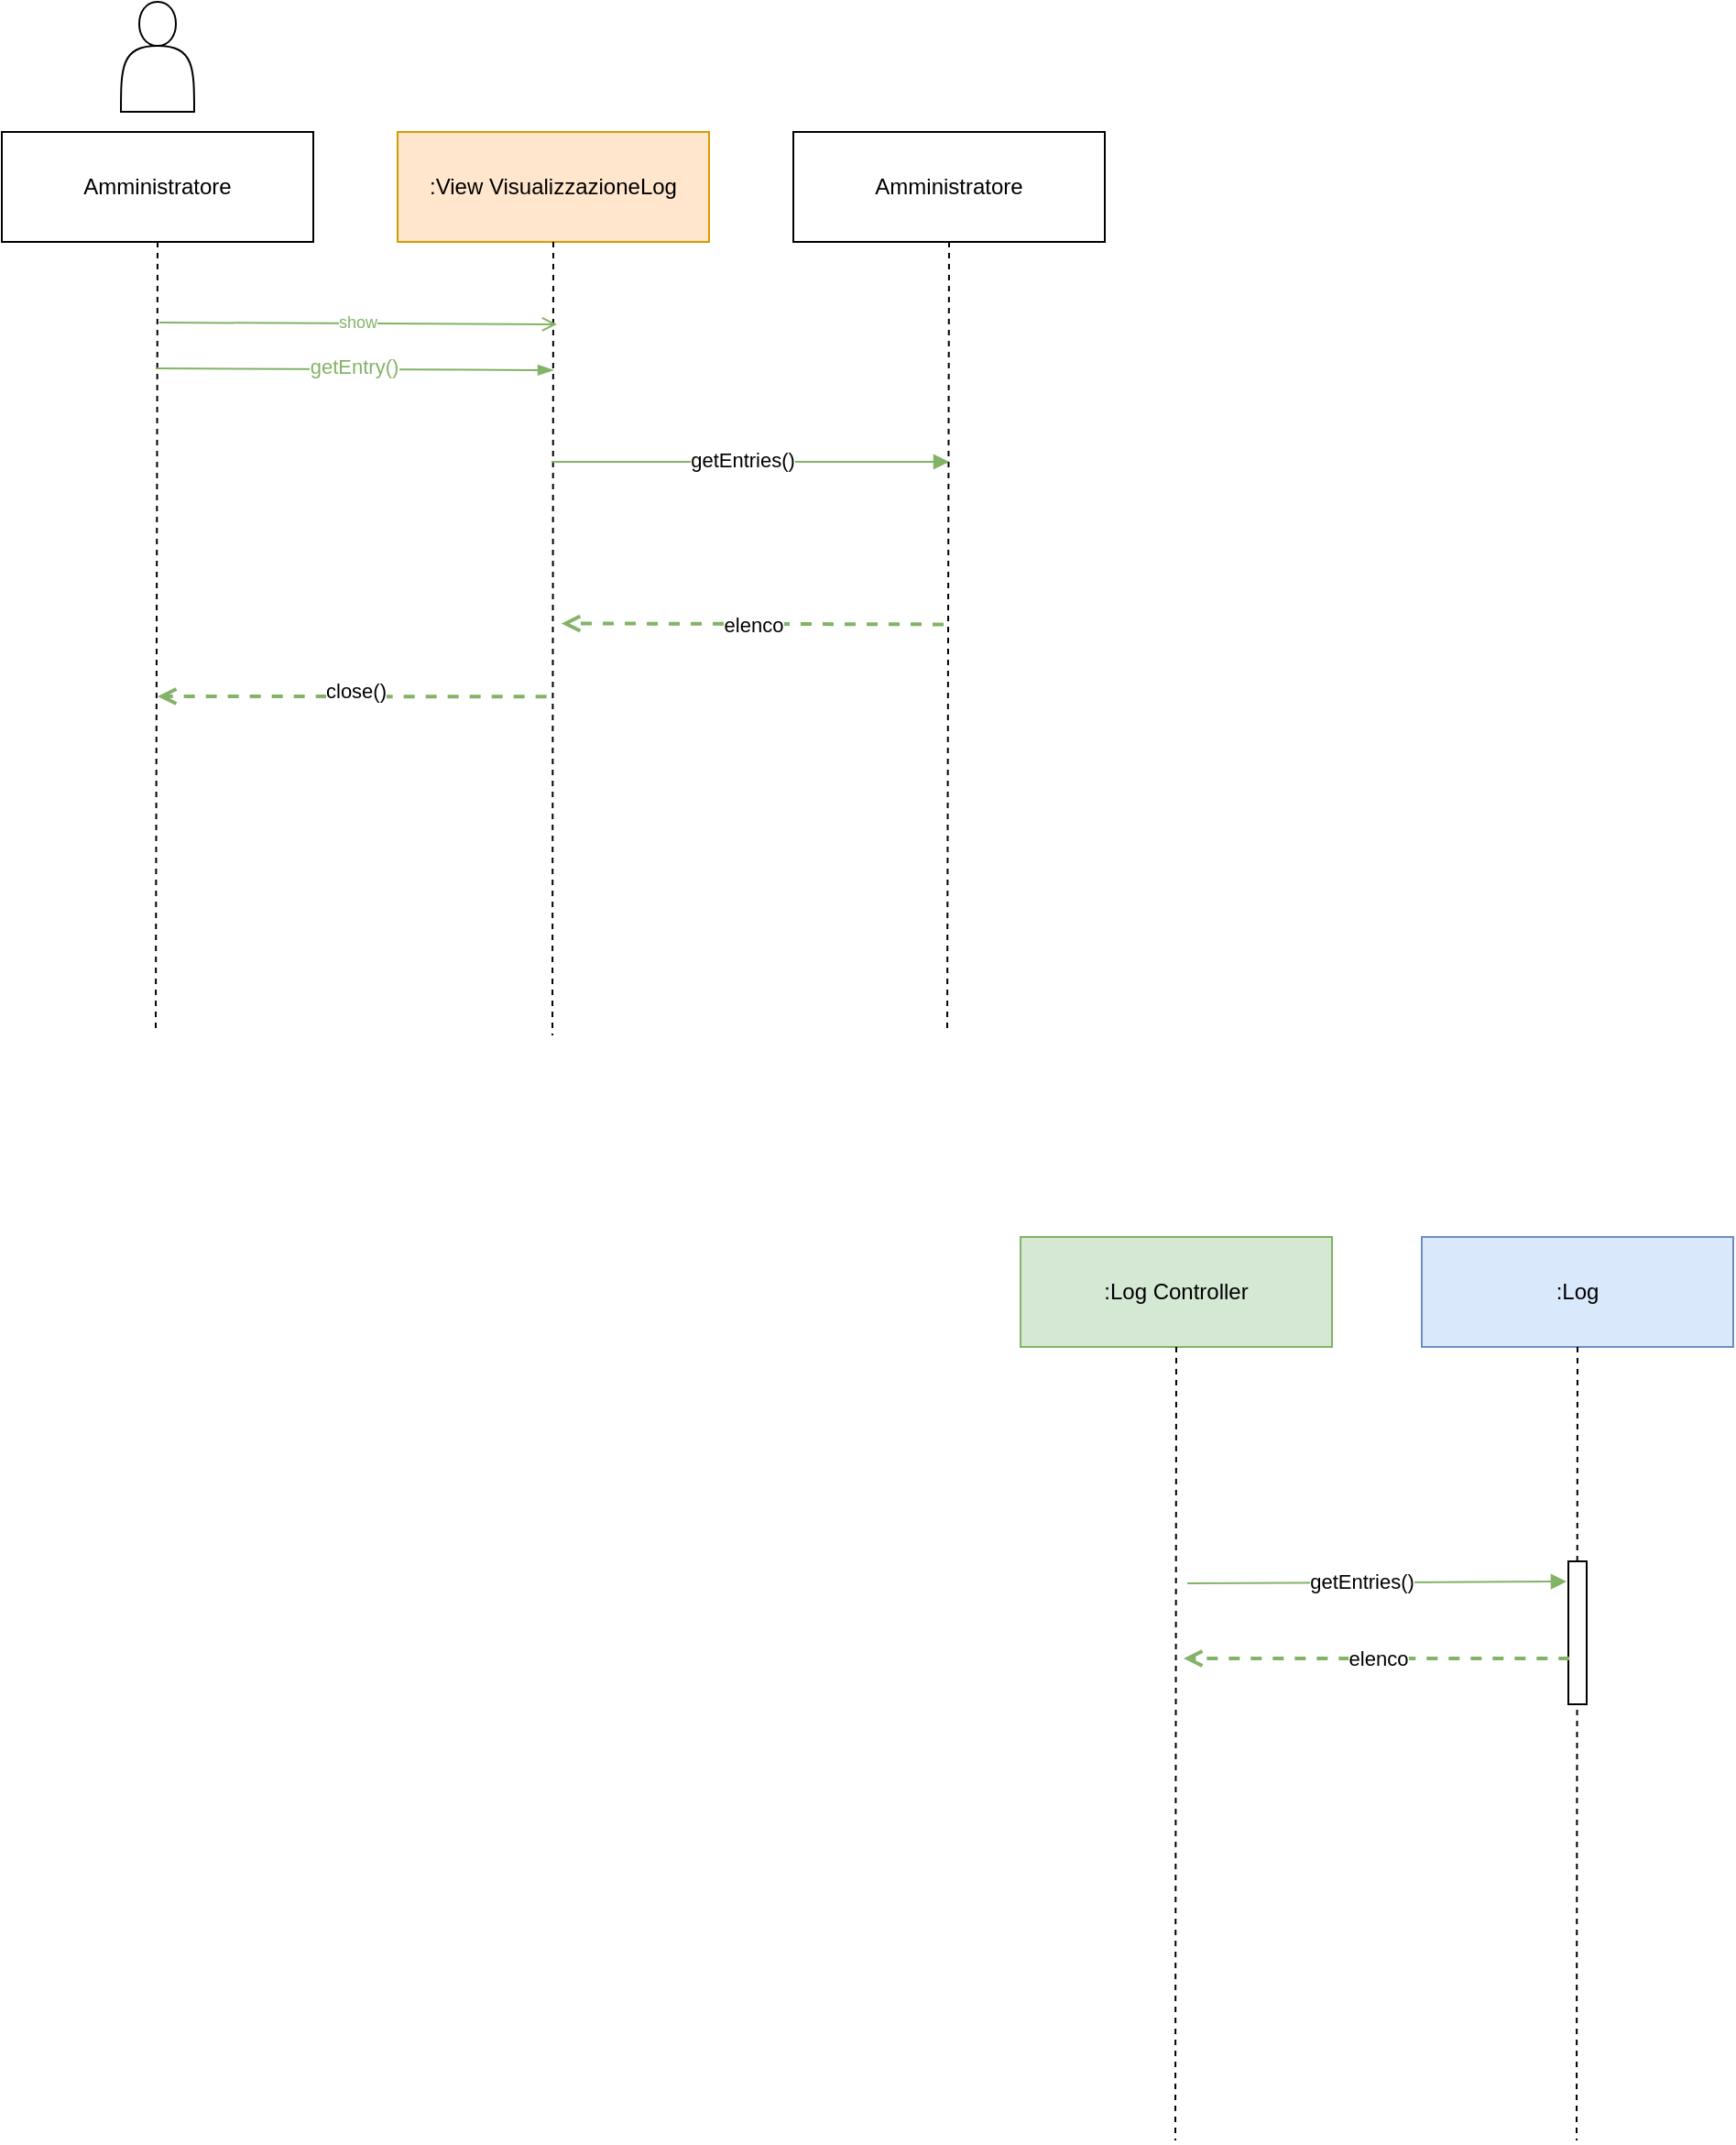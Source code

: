 <mxfile version="24.5.4" type="github">
  <diagram name="Page-1" id="8X1wSnDeJd2Tdr1RySRx">
    <mxGraphModel dx="1394" dy="1212" grid="0" gridSize="10" guides="1" tooltips="1" connect="1" arrows="1" fold="1" page="0" pageScale="1" pageWidth="850" pageHeight="1100" math="0" shadow="0">
      <root>
        <mxCell id="0" />
        <mxCell id="1" parent="0" />
        <mxCell id="pttSOghSpolccj33tgBe-1" value=":View VisualizzazioneLog" style="rounded=0;whiteSpace=wrap;html=1;fillColor=#ffe6cc;strokeColor=#d79b00;" vertex="1" parent="1">
          <mxGeometry x="256" y="41" width="170" height="60" as="geometry" />
        </mxCell>
        <mxCell id="pttSOghSpolccj33tgBe-2" value="Amministratore" style="rounded=0;whiteSpace=wrap;html=1;" vertex="1" parent="1">
          <mxGeometry x="40" y="41" width="170" height="60" as="geometry" />
        </mxCell>
        <mxCell id="pttSOghSpolccj33tgBe-3" value=":Log Controller" style="rounded=0;whiteSpace=wrap;html=1;fillColor=#d5e8d4;strokeColor=#82b366;" vertex="1" parent="1">
          <mxGeometry x="596" y="644" width="170" height="60" as="geometry" />
        </mxCell>
        <mxCell id="pttSOghSpolccj33tgBe-4" value="" style="endArrow=none;dashed=1;html=1;rounded=0;exitX=0.5;exitY=1;exitDx=0;exitDy=0;" edge="1" parent="1" source="pttSOghSpolccj33tgBe-2">
          <mxGeometry width="50" height="50" relative="1" as="geometry">
            <mxPoint x="312" y="250" as="sourcePoint" />
            <mxPoint x="124" y="530" as="targetPoint" />
          </mxGeometry>
        </mxCell>
        <mxCell id="pttSOghSpolccj33tgBe-5" value="" style="endArrow=none;dashed=1;html=1;rounded=0;exitX=0.5;exitY=1;exitDx=0;exitDy=0;" edge="1" parent="1" source="pttSOghSpolccj33tgBe-1">
          <mxGeometry width="50" height="50" relative="1" as="geometry">
            <mxPoint x="341.5" y="105" as="sourcePoint" />
            <mxPoint x="340.5" y="534" as="targetPoint" />
          </mxGeometry>
        </mxCell>
        <mxCell id="pttSOghSpolccj33tgBe-6" value="" style="endArrow=none;dashed=1;html=1;rounded=0;exitX=0.5;exitY=1;exitDx=0;exitDy=0;" edge="1" parent="1" source="pttSOghSpolccj33tgBe-3">
          <mxGeometry width="50" height="50" relative="1" as="geometry">
            <mxPoint x="681.5" y="708" as="sourcePoint" />
            <mxPoint x="680.5" y="1137" as="targetPoint" />
          </mxGeometry>
        </mxCell>
        <mxCell id="pttSOghSpolccj33tgBe-7" value="" style="endArrow=open;html=1;rounded=0;endFill=0;fillColor=#d5e8d4;strokeColor=#82b366;" edge="1" parent="1">
          <mxGeometry width="50" height="50" relative="1" as="geometry">
            <mxPoint x="126" y="145" as="sourcePoint" />
            <mxPoint x="343" y="146" as="targetPoint" />
          </mxGeometry>
        </mxCell>
        <mxCell id="pttSOghSpolccj33tgBe-8" value="&lt;font color=&quot;#82b366&quot; style=&quot;font-size: 9px;&quot;&gt;show&lt;/font&gt;" style="edgeLabel;html=1;align=center;verticalAlign=middle;resizable=0;points=[];" vertex="1" connectable="0" parent="pttSOghSpolccj33tgBe-7">
          <mxGeometry x="-0.004" y="2" relative="1" as="geometry">
            <mxPoint as="offset" />
          </mxGeometry>
        </mxCell>
        <mxCell id="pttSOghSpolccj33tgBe-11" value="" style="endArrow=block;html=1;rounded=0;endFill=1;fillColor=#d5e8d4;strokeColor=#82b366;" edge="1" parent="1">
          <mxGeometry width="50" height="50" relative="1" as="geometry">
            <mxPoint x="340" y="221" as="sourcePoint" />
            <mxPoint x="557" y="221" as="targetPoint" />
          </mxGeometry>
        </mxCell>
        <mxCell id="pttSOghSpolccj33tgBe-12" value="getEntries()" style="edgeLabel;html=1;align=center;verticalAlign=middle;resizable=0;points=[];" vertex="1" connectable="0" parent="pttSOghSpolccj33tgBe-11">
          <mxGeometry x="-0.042" y="1" relative="1" as="geometry">
            <mxPoint as="offset" />
          </mxGeometry>
        </mxCell>
        <mxCell id="pttSOghSpolccj33tgBe-13" value="" style="endArrow=block;html=1;rounded=0;endFill=1;fillColor=#d5e8d4;strokeColor=#82b366;exitX=0.5;exitY=0;exitDx=0;exitDy=0;" edge="1" parent="1">
          <mxGeometry width="50" height="50" relative="1" as="geometry">
            <mxPoint x="687" y="833" as="sourcePoint" />
            <mxPoint x="894" y="832" as="targetPoint" />
          </mxGeometry>
        </mxCell>
        <mxCell id="pttSOghSpolccj33tgBe-14" value="getEntries()" style="edgeLabel;html=1;align=center;verticalAlign=middle;resizable=0;points=[];" vertex="1" connectable="0" parent="pttSOghSpolccj33tgBe-13">
          <mxGeometry x="-0.089" y="1" relative="1" as="geometry">
            <mxPoint as="offset" />
          </mxGeometry>
        </mxCell>
        <mxCell id="pttSOghSpolccj33tgBe-15" value=":Log" style="rounded=0;whiteSpace=wrap;html=1;fillColor=#dae8fc;strokeColor=#6c8ebf;" vertex="1" parent="1">
          <mxGeometry x="815" y="644" width="170" height="60" as="geometry" />
        </mxCell>
        <mxCell id="pttSOghSpolccj33tgBe-16" value="" style="endArrow=none;dashed=1;html=1;rounded=0;exitX=0.5;exitY=1;exitDx=0;exitDy=0;" edge="1" parent="1" source="pttSOghSpolccj33tgBe-15">
          <mxGeometry width="50" height="50" relative="1" as="geometry">
            <mxPoint x="900.5" y="708" as="sourcePoint" />
            <mxPoint x="899.5" y="1137" as="targetPoint" />
          </mxGeometry>
        </mxCell>
        <mxCell id="pttSOghSpolccj33tgBe-17" value="" style="rounded=0;whiteSpace=wrap;html=1;rotation=90;" vertex="1" parent="1">
          <mxGeometry x="861" y="855" width="78" height="10" as="geometry" />
        </mxCell>
        <mxCell id="pttSOghSpolccj33tgBe-18" value="" style="endArrow=open;dashed=1;html=1;strokeWidth=2;rounded=0;fillColor=#d5e8d4;strokeColor=#82b366;endFill=0;exitX=0.679;exitY=0.933;exitDx=0;exitDy=0;exitPerimeter=0;" edge="1" parent="1" source="pttSOghSpolccj33tgBe-17">
          <mxGeometry width="50" height="50" relative="1" as="geometry">
            <mxPoint x="734" y="898" as="sourcePoint" />
            <mxPoint x="685" y="874" as="targetPoint" />
          </mxGeometry>
        </mxCell>
        <mxCell id="pttSOghSpolccj33tgBe-19" value="elenco" style="edgeLabel;html=1;align=center;verticalAlign=middle;resizable=0;points=[];" vertex="1" connectable="0" parent="pttSOghSpolccj33tgBe-18">
          <mxGeometry x="-0.005" relative="1" as="geometry">
            <mxPoint as="offset" />
          </mxGeometry>
        </mxCell>
        <mxCell id="pttSOghSpolccj33tgBe-20" value="" style="endArrow=open;dashed=1;html=1;strokeWidth=2;rounded=0;fillColor=#d5e8d4;strokeColor=#82b366;endFill=0;exitX=0.839;exitY=0.801;exitDx=0;exitDy=0;exitPerimeter=0;entryX=0.705;entryY=0.057;entryDx=0;entryDy=0;entryPerimeter=0;" edge="1" parent="1">
          <mxGeometry width="50" height="50" relative="1" as="geometry">
            <mxPoint x="554" y="309.703" as="sourcePoint" />
            <mxPoint x="345.43" y="309.215" as="targetPoint" />
          </mxGeometry>
        </mxCell>
        <mxCell id="pttSOghSpolccj33tgBe-21" value="elenco" style="edgeLabel;html=1;align=center;verticalAlign=middle;resizable=0;points=[];" vertex="1" connectable="0" parent="pttSOghSpolccj33tgBe-20">
          <mxGeometry x="-0.005" relative="1" as="geometry">
            <mxPoint as="offset" />
          </mxGeometry>
        </mxCell>
        <mxCell id="pttSOghSpolccj33tgBe-22" value="" style="endArrow=open;dashed=1;html=1;strokeWidth=2;rounded=0;fillColor=#d5e8d4;strokeColor=#82b366;endFill=0;exitX=0.884;exitY=0.867;exitDx=0;exitDy=0;exitPerimeter=0;" edge="1" parent="1">
          <mxGeometry width="50" height="50" relative="1" as="geometry">
            <mxPoint x="337.33" y="349.132" as="sourcePoint" />
            <mxPoint x="125" y="349" as="targetPoint" />
          </mxGeometry>
        </mxCell>
        <mxCell id="pttSOghSpolccj33tgBe-23" value="&lt;font style=&quot;font-size: 9px;&quot;&gt;ok&lt;/font&gt;" style="edgeLabel;html=1;align=center;verticalAlign=middle;resizable=0;points=[];" vertex="1" connectable="0" parent="pttSOghSpolccj33tgBe-22">
          <mxGeometry x="-0.005" relative="1" as="geometry">
            <mxPoint as="offset" />
          </mxGeometry>
        </mxCell>
        <mxCell id="pttSOghSpolccj33tgBe-24" value="close()" style="edgeLabel;html=1;align=center;verticalAlign=middle;resizable=0;points=[];" vertex="1" connectable="0" parent="pttSOghSpolccj33tgBe-22">
          <mxGeometry x="-0.013" y="-3" relative="1" as="geometry">
            <mxPoint as="offset" />
          </mxGeometry>
        </mxCell>
        <mxCell id="pttSOghSpolccj33tgBe-25" value="" style="shape=actor;whiteSpace=wrap;html=1;" vertex="1" parent="1">
          <mxGeometry x="105" y="-30" width="40" height="60" as="geometry" />
        </mxCell>
        <mxCell id="pttSOghSpolccj33tgBe-26" value="" style="endArrow=blockThin;html=1;rounded=0;endFill=1;fillColor=#d5e8d4;strokeColor=#82b366;" edge="1" parent="1">
          <mxGeometry width="50" height="50" relative="1" as="geometry">
            <mxPoint x="124" y="170" as="sourcePoint" />
            <mxPoint x="341" y="171" as="targetPoint" />
          </mxGeometry>
        </mxCell>
        <mxCell id="pttSOghSpolccj33tgBe-27" value="&lt;font color=&quot;#82b366&quot;&gt;getEntry()&lt;/font&gt;" style="edgeLabel;html=1;align=center;verticalAlign=middle;resizable=0;points=[];" vertex="1" connectable="0" parent="pttSOghSpolccj33tgBe-26">
          <mxGeometry x="-0.004" y="2" relative="1" as="geometry">
            <mxPoint as="offset" />
          </mxGeometry>
        </mxCell>
        <mxCell id="pttSOghSpolccj33tgBe-29" value="Amministratore" style="rounded=0;whiteSpace=wrap;html=1;" vertex="1" parent="1">
          <mxGeometry x="472" y="41" width="170" height="60" as="geometry" />
        </mxCell>
        <mxCell id="pttSOghSpolccj33tgBe-30" value="" style="endArrow=none;dashed=1;html=1;rounded=0;exitX=0.5;exitY=1;exitDx=0;exitDy=0;" edge="1" source="pttSOghSpolccj33tgBe-29" parent="1">
          <mxGeometry width="50" height="50" relative="1" as="geometry">
            <mxPoint x="744" y="250" as="sourcePoint" />
            <mxPoint x="556" y="530" as="targetPoint" />
          </mxGeometry>
        </mxCell>
      </root>
    </mxGraphModel>
  </diagram>
</mxfile>
